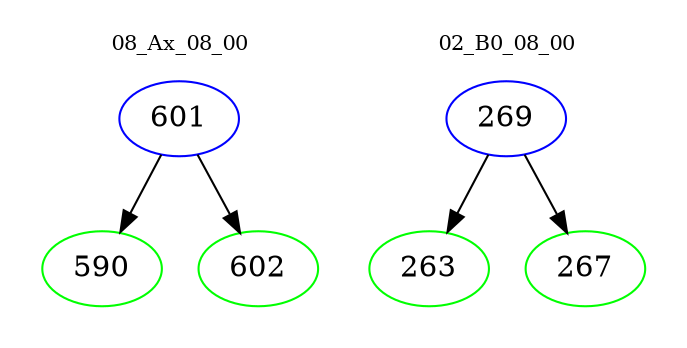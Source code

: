 digraph{
subgraph cluster_0 {
color = white
label = "08_Ax_08_00";
fontsize=10;
T0_601 [label="601", color="blue"]
T0_601 -> T0_590 [color="black"]
T0_590 [label="590", color="green"]
T0_601 -> T0_602 [color="black"]
T0_602 [label="602", color="green"]
}
subgraph cluster_1 {
color = white
label = "02_B0_08_00";
fontsize=10;
T1_269 [label="269", color="blue"]
T1_269 -> T1_263 [color="black"]
T1_263 [label="263", color="green"]
T1_269 -> T1_267 [color="black"]
T1_267 [label="267", color="green"]
}
}
